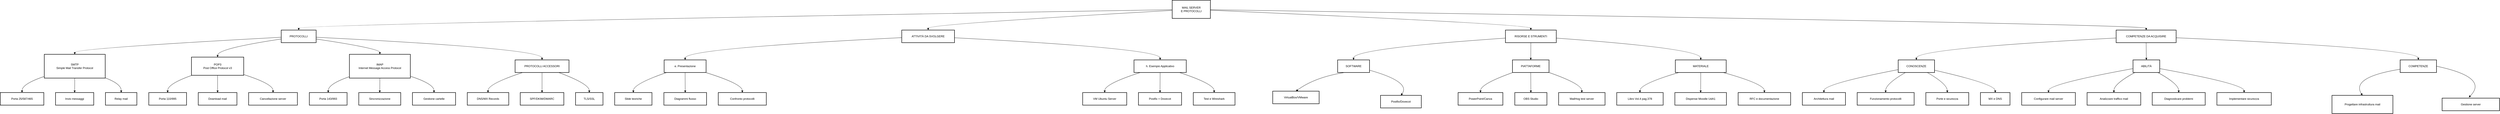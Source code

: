 <mxfile version="28.2.8">
  <diagram name="Pagina-1" id="DFlVhxMEMoTKHlJF9PO9">
    <mxGraphModel dx="1906" dy="971" grid="1" gridSize="10" guides="1" tooltips="1" connect="1" arrows="1" fold="1" page="1" pageScale="1" pageWidth="827" pageHeight="1169" math="0" shadow="0">
      <root>
        <mxCell id="0" />
        <mxCell id="1" parent="0" />
        <mxCell id="KONgexnpUvgXJjRVOLqW-131" value="MAIL SERVER&#xa;E PROTOCOLLI" style="whiteSpace=wrap;strokeWidth=2;" vertex="1" parent="1">
          <mxGeometry x="5021" y="240" width="163" height="78" as="geometry" />
        </mxCell>
        <mxCell id="KONgexnpUvgXJjRVOLqW-132" value="PROTOCOLLI" style="whiteSpace=wrap;strokeWidth=2;" vertex="1" parent="1">
          <mxGeometry x="1219" y="368" width="149" height="54" as="geometry" />
        </mxCell>
        <mxCell id="KONgexnpUvgXJjRVOLqW-133" value="SMTP&#xa;Simple Mail Transfer Protocol" style="whiteSpace=wrap;strokeWidth=2;" vertex="1" parent="1">
          <mxGeometry x="208" y="472" width="260" height="102" as="geometry" />
        </mxCell>
        <mxCell id="KONgexnpUvgXJjRVOLqW-134" value="Porta 25/587/465" style="whiteSpace=wrap;strokeWidth=2;" vertex="1" parent="1">
          <mxGeometry x="20" y="636" width="186" height="54" as="geometry" />
        </mxCell>
        <mxCell id="KONgexnpUvgXJjRVOLqW-135" value="Invio messaggi" style="whiteSpace=wrap;strokeWidth=2;" vertex="1" parent="1">
          <mxGeometry x="256" y="636" width="163" height="54" as="geometry" />
        </mxCell>
        <mxCell id="KONgexnpUvgXJjRVOLqW-136" value="Relay mail" style="whiteSpace=wrap;strokeWidth=2;" vertex="1" parent="1">
          <mxGeometry x="469" y="636" width="134" height="54" as="geometry" />
        </mxCell>
        <mxCell id="KONgexnpUvgXJjRVOLqW-137" value="POP3&#xa;Post Office Protocol v3" style="whiteSpace=wrap;strokeWidth=2;" vertex="1" parent="1">
          <mxGeometry x="836" y="484" width="223" height="78" as="geometry" />
        </mxCell>
        <mxCell id="KONgexnpUvgXJjRVOLqW-138" value="Porta 110/995" style="whiteSpace=wrap;strokeWidth=2;" vertex="1" parent="1">
          <mxGeometry x="654" y="636" width="161" height="54" as="geometry" />
        </mxCell>
        <mxCell id="KONgexnpUvgXJjRVOLqW-139" value="Download mail" style="whiteSpace=wrap;strokeWidth=2;" vertex="1" parent="1">
          <mxGeometry x="865" y="636" width="165" height="54" as="geometry" />
        </mxCell>
        <mxCell id="KONgexnpUvgXJjRVOLqW-140" value="Cancellazione server" style="whiteSpace=wrap;strokeWidth=2;" vertex="1" parent="1">
          <mxGeometry x="1080" y="636" width="208" height="54" as="geometry" />
        </mxCell>
        <mxCell id="KONgexnpUvgXJjRVOLqW-141" value="IMAP&#xa;Internet Message Access Protocol" style="whiteSpace=wrap;strokeWidth=2;" vertex="1" parent="1">
          <mxGeometry x="1510" y="472" width="260" height="102" as="geometry" />
        </mxCell>
        <mxCell id="KONgexnpUvgXJjRVOLqW-142" value="Porta 143/993" style="whiteSpace=wrap;strokeWidth=2;" vertex="1" parent="1">
          <mxGeometry x="1339" y="636" width="161" height="54" as="geometry" />
        </mxCell>
        <mxCell id="KONgexnpUvgXJjRVOLqW-143" value="Sincronizzazione" style="whiteSpace=wrap;strokeWidth=2;" vertex="1" parent="1">
          <mxGeometry x="1550" y="636" width="179" height="54" as="geometry" />
        </mxCell>
        <mxCell id="KONgexnpUvgXJjRVOLqW-144" value="Gestione cartelle" style="whiteSpace=wrap;strokeWidth=2;" vertex="1" parent="1">
          <mxGeometry x="1779" y="636" width="184" height="54" as="geometry" />
        </mxCell>
        <mxCell id="KONgexnpUvgXJjRVOLqW-145" value="PROTOCOLLI ACCESSORI" style="whiteSpace=wrap;strokeWidth=2;" vertex="1" parent="1">
          <mxGeometry x="2217" y="496" width="230" height="54" as="geometry" />
        </mxCell>
        <mxCell id="KONgexnpUvgXJjRVOLqW-146" value="DNS/MX Records" style="whiteSpace=wrap;strokeWidth=2;" vertex="1" parent="1">
          <mxGeometry x="2013" y="636" width="177" height="54" as="geometry" />
        </mxCell>
        <mxCell id="KONgexnpUvgXJjRVOLqW-147" value="SPF/DKIM/DMARC" style="whiteSpace=wrap;strokeWidth=2;" vertex="1" parent="1">
          <mxGeometry x="2239" y="636" width="186" height="54" as="geometry" />
        </mxCell>
        <mxCell id="KONgexnpUvgXJjRVOLqW-148" value="TLS/SSL" style="whiteSpace=wrap;strokeWidth=2;" vertex="1" parent="1">
          <mxGeometry x="2475" y="636" width="117" height="54" as="geometry" />
        </mxCell>
        <mxCell id="KONgexnpUvgXJjRVOLqW-149" value="ATTIVITÀ DA SVOLGERE" style="whiteSpace=wrap;strokeWidth=2;" vertex="1" parent="1">
          <mxGeometry x="3867" y="368" width="225" height="54" as="geometry" />
        </mxCell>
        <mxCell id="KONgexnpUvgXJjRVOLqW-150" value="e. Presentazione" style="whiteSpace=wrap;strokeWidth=2;" vertex="1" parent="1">
          <mxGeometry x="2853" y="496" width="179" height="54" as="geometry" />
        </mxCell>
        <mxCell id="KONgexnpUvgXJjRVOLqW-151" value="Slide teoriche" style="whiteSpace=wrap;strokeWidth=2;" vertex="1" parent="1">
          <mxGeometry x="2642" y="636" width="159" height="54" as="geometry" />
        </mxCell>
        <mxCell id="KONgexnpUvgXJjRVOLqW-152" value="Diagrammi flusso" style="whiteSpace=wrap;strokeWidth=2;" vertex="1" parent="1">
          <mxGeometry x="2852" y="636" width="182" height="54" as="geometry" />
        </mxCell>
        <mxCell id="KONgexnpUvgXJjRVOLqW-153" value="Confronto protocolli" style="whiteSpace=wrap;strokeWidth=2;" vertex="1" parent="1">
          <mxGeometry x="3084" y="636" width="205" height="54" as="geometry" />
        </mxCell>
        <mxCell id="KONgexnpUvgXJjRVOLqW-162" value="h. Esempio Applicativo" style="whiteSpace=wrap;strokeWidth=2;" vertex="1" parent="1">
          <mxGeometry x="4858" y="496" width="223" height="54" as="geometry" />
        </mxCell>
        <mxCell id="KONgexnpUvgXJjRVOLqW-163" value="VM Ubuntu Server" style="whiteSpace=wrap;strokeWidth=2;" vertex="1" parent="1">
          <mxGeometry x="4639" y="636" width="188" height="54" as="geometry" />
        </mxCell>
        <mxCell id="KONgexnpUvgXJjRVOLqW-164" value="Postfix + Dovecot" style="whiteSpace=wrap;strokeWidth=2;" vertex="1" parent="1">
          <mxGeometry x="4877" y="636" width="184" height="54" as="geometry" />
        </mxCell>
        <mxCell id="KONgexnpUvgXJjRVOLqW-165" value="Test e Wireshark" style="whiteSpace=wrap;strokeWidth=2;" vertex="1" parent="1">
          <mxGeometry x="5111" y="636" width="178" height="54" as="geometry" />
        </mxCell>
        <mxCell id="KONgexnpUvgXJjRVOLqW-166" value="RISORSE E STRUMENTI" style="whiteSpace=wrap;strokeWidth=2;" vertex="1" parent="1">
          <mxGeometry x="6443" y="368" width="217" height="54" as="geometry" />
        </mxCell>
        <mxCell id="KONgexnpUvgXJjRVOLqW-167" value="SOFTWARE" style="whiteSpace=wrap;strokeWidth=2;" vertex="1" parent="1">
          <mxGeometry x="5727" y="496" width="136" height="54" as="geometry" />
        </mxCell>
        <mxCell id="KONgexnpUvgXJjRVOLqW-169" value="VirtualBox/VMware" style="whiteSpace=wrap;strokeWidth=2;" vertex="1" parent="1">
          <mxGeometry x="5450" y="630" width="198" height="54" as="geometry" />
        </mxCell>
        <mxCell id="KONgexnpUvgXJjRVOLqW-171" value="Postfix/Dovecot" style="whiteSpace=wrap;strokeWidth=2;" vertex="1" parent="1">
          <mxGeometry x="5910" y="648" width="174" height="54" as="geometry" />
        </mxCell>
        <mxCell id="KONgexnpUvgXJjRVOLqW-172" value="PIATTAFORME" style="whiteSpace=wrap;strokeWidth=2;" vertex="1" parent="1">
          <mxGeometry x="6473" y="496" width="156" height="54" as="geometry" />
        </mxCell>
        <mxCell id="KONgexnpUvgXJjRVOLqW-173" value="PowerPoint/Canva" style="whiteSpace=wrap;strokeWidth=2;" vertex="1" parent="1">
          <mxGeometry x="6241" y="636" width="191" height="54" as="geometry" />
        </mxCell>
        <mxCell id="KONgexnpUvgXJjRVOLqW-174" value="OBS Studio" style="whiteSpace=wrap;strokeWidth=2;" vertex="1" parent="1">
          <mxGeometry x="6483" y="636" width="137" height="54" as="geometry" />
        </mxCell>
        <mxCell id="KONgexnpUvgXJjRVOLqW-175" value="MailHog test server" style="whiteSpace=wrap;strokeWidth=2;" vertex="1" parent="1">
          <mxGeometry x="6670" y="636" width="198" height="54" as="geometry" />
        </mxCell>
        <mxCell id="KONgexnpUvgXJjRVOLqW-176" value="MATERIALE" style="whiteSpace=wrap;strokeWidth=2;" vertex="1" parent="1">
          <mxGeometry x="7168" y="496" width="217" height="54" as="geometry" />
        </mxCell>
        <mxCell id="KONgexnpUvgXJjRVOLqW-177" value="Libro Vol.4 pag.378" style="whiteSpace=wrap;strokeWidth=2;" vertex="1" parent="1">
          <mxGeometry x="6918" y="636" width="198" height="54" as="geometry" />
        </mxCell>
        <mxCell id="KONgexnpUvgXJjRVOLqW-178" value="Dispense Moodle UdA1" style="whiteSpace=wrap;strokeWidth=2;" vertex="1" parent="1">
          <mxGeometry x="7166" y="636" width="220" height="54" as="geometry" />
        </mxCell>
        <mxCell id="KONgexnpUvgXJjRVOLqW-179" value="RFC e documentazione" style="whiteSpace=wrap;strokeWidth=2;" vertex="1" parent="1">
          <mxGeometry x="7436" y="636" width="224" height="54" as="geometry" />
        </mxCell>
        <mxCell id="KONgexnpUvgXJjRVOLqW-180" value="COMPETENZE DA ACQUISIRE" style="whiteSpace=wrap;strokeWidth=2;" vertex="1" parent="1">
          <mxGeometry x="9049" y="368" width="256" height="54" as="geometry" />
        </mxCell>
        <mxCell id="KONgexnpUvgXJjRVOLqW-181" value="CONOSCENZE" style="whiteSpace=wrap;strokeWidth=2;" vertex="1" parent="1">
          <mxGeometry x="8119" y="496" width="155" height="54" as="geometry" />
        </mxCell>
        <mxCell id="KONgexnpUvgXJjRVOLqW-182" value="Architettura mail" style="whiteSpace=wrap;strokeWidth=2;" vertex="1" parent="1">
          <mxGeometry x="7710" y="636" width="184" height="54" as="geometry" />
        </mxCell>
        <mxCell id="KONgexnpUvgXJjRVOLqW-183" value="Funzionamento protocolli" style="whiteSpace=wrap;strokeWidth=2;" vertex="1" parent="1">
          <mxGeometry x="7944" y="636" width="243" height="54" as="geometry" />
        </mxCell>
        <mxCell id="KONgexnpUvgXJjRVOLqW-184" value="Porte e sicurezza" style="whiteSpace=wrap;strokeWidth=2;" vertex="1" parent="1">
          <mxGeometry x="8237" y="636" width="183" height="54" as="geometry" />
        </mxCell>
        <mxCell id="KONgexnpUvgXJjRVOLqW-185" value="MX e DNS" style="whiteSpace=wrap;strokeWidth=2;" vertex="1" parent="1">
          <mxGeometry x="8470" y="636" width="126" height="54" as="geometry" />
        </mxCell>
        <mxCell id="KONgexnpUvgXJjRVOLqW-186" value="ABILITÀ" style="whiteSpace=wrap;strokeWidth=2;" vertex="1" parent="1">
          <mxGeometry x="9121" y="496" width="114" height="54" as="geometry" />
        </mxCell>
        <mxCell id="KONgexnpUvgXJjRVOLqW-187" value="Configurare mail server" style="whiteSpace=wrap;strokeWidth=2;" vertex="1" parent="1">
          <mxGeometry x="8646" y="636" width="229" height="54" as="geometry" />
        </mxCell>
        <mxCell id="KONgexnpUvgXJjRVOLqW-188" value="Analizzare traffico mail" style="whiteSpace=wrap;strokeWidth=2;" vertex="1" parent="1">
          <mxGeometry x="8925" y="636" width="229" height="54" as="geometry" />
        </mxCell>
        <mxCell id="KONgexnpUvgXJjRVOLqW-189" value="Diagnosticare problemi" style="whiteSpace=wrap;strokeWidth=2;" vertex="1" parent="1">
          <mxGeometry x="9203" y="636" width="226" height="54" as="geometry" />
        </mxCell>
        <mxCell id="KONgexnpUvgXJjRVOLqW-190" value="Implementare sicurezza" style="whiteSpace=wrap;strokeWidth=2;" vertex="1" parent="1">
          <mxGeometry x="9479" y="636" width="232" height="54" as="geometry" />
        </mxCell>
        <mxCell id="KONgexnpUvgXJjRVOLqW-191" value="COMPETENZE" style="whiteSpace=wrap;strokeWidth=2;" vertex="1" parent="1">
          <mxGeometry x="10261" y="496" width="155" height="54" as="geometry" />
        </mxCell>
        <mxCell id="KONgexnpUvgXJjRVOLqW-192" value="Progettare infrastruttura mail" style="whiteSpace=wrap;strokeWidth=2;" vertex="1" parent="1">
          <mxGeometry x="9970" y="648" width="260" height="78" as="geometry" />
        </mxCell>
        <mxCell id="KONgexnpUvgXJjRVOLqW-193" value="Gestione server" style="whiteSpace=wrap;strokeWidth=2;" vertex="1" parent="1">
          <mxGeometry x="10440" y="660" width="245" height="54" as="geometry" />
        </mxCell>
        <mxCell id="KONgexnpUvgXJjRVOLqW-196" value="" style="curved=1;startArrow=none;endArrow=block;exitX=0;exitY=0.52;entryX=0.5;entryY=0;rounded=0;" edge="1" parent="1" source="KONgexnpUvgXJjRVOLqW-131" target="KONgexnpUvgXJjRVOLqW-132">
          <mxGeometry relative="1" as="geometry">
            <Array as="points">
              <mxPoint x="1294" y="343" />
            </Array>
          </mxGeometry>
        </mxCell>
        <mxCell id="KONgexnpUvgXJjRVOLqW-197" value="" style="curved=1;startArrow=none;endArrow=block;exitX=0;exitY=0.57;entryX=0.5;entryY=0;rounded=0;" edge="1" parent="1" source="KONgexnpUvgXJjRVOLqW-132" target="KONgexnpUvgXJjRVOLqW-133">
          <mxGeometry relative="1" as="geometry">
            <Array as="points">
              <mxPoint x="338" y="447" />
            </Array>
          </mxGeometry>
        </mxCell>
        <mxCell id="KONgexnpUvgXJjRVOLqW-198" value="" style="curved=1;startArrow=none;endArrow=block;exitX=0;exitY=0.93;entryX=0.5;entryY=0;rounded=0;" edge="1" parent="1" source="KONgexnpUvgXJjRVOLqW-133" target="KONgexnpUvgXJjRVOLqW-134">
          <mxGeometry relative="1" as="geometry">
            <Array as="points">
              <mxPoint x="113" y="599" />
            </Array>
          </mxGeometry>
        </mxCell>
        <mxCell id="KONgexnpUvgXJjRVOLqW-199" value="" style="curved=1;startArrow=none;endArrow=block;exitX=0.5;exitY=1;entryX=0.5;entryY=0;rounded=0;" edge="1" parent="1" source="KONgexnpUvgXJjRVOLqW-133" target="KONgexnpUvgXJjRVOLqW-135">
          <mxGeometry relative="1" as="geometry">
            <Array as="points" />
          </mxGeometry>
        </mxCell>
        <mxCell id="KONgexnpUvgXJjRVOLqW-200" value="" style="curved=1;startArrow=none;endArrow=block;exitX=1;exitY=0.99;entryX=0.5;entryY=0;rounded=0;" edge="1" parent="1" source="KONgexnpUvgXJjRVOLqW-133" target="KONgexnpUvgXJjRVOLqW-136">
          <mxGeometry relative="1" as="geometry">
            <Array as="points">
              <mxPoint x="537" y="599" />
            </Array>
          </mxGeometry>
        </mxCell>
        <mxCell id="KONgexnpUvgXJjRVOLqW-201" value="" style="curved=1;startArrow=none;endArrow=block;exitX=0;exitY=0.71;entryX=0.5;entryY=0;rounded=0;" edge="1" parent="1" source="KONgexnpUvgXJjRVOLqW-132" target="KONgexnpUvgXJjRVOLqW-137">
          <mxGeometry relative="1" as="geometry">
            <Array as="points">
              <mxPoint x="948" y="447" />
            </Array>
          </mxGeometry>
        </mxCell>
        <mxCell id="KONgexnpUvgXJjRVOLqW-202" value="" style="curved=1;startArrow=none;endArrow=block;exitX=0.01;exitY=1;entryX=0.5;entryY=0;rounded=0;" edge="1" parent="1" source="KONgexnpUvgXJjRVOLqW-137" target="KONgexnpUvgXJjRVOLqW-138">
          <mxGeometry relative="1" as="geometry">
            <Array as="points">
              <mxPoint x="734" y="599" />
            </Array>
          </mxGeometry>
        </mxCell>
        <mxCell id="KONgexnpUvgXJjRVOLqW-203" value="" style="curved=1;startArrow=none;endArrow=block;exitX=0.5;exitY=1;entryX=0.5;entryY=0;rounded=0;" edge="1" parent="1" source="KONgexnpUvgXJjRVOLqW-137" target="KONgexnpUvgXJjRVOLqW-139">
          <mxGeometry relative="1" as="geometry">
            <Array as="points" />
          </mxGeometry>
        </mxCell>
        <mxCell id="KONgexnpUvgXJjRVOLqW-204" value="" style="curved=1;startArrow=none;endArrow=block;exitX=1;exitY=0.96;entryX=0.5;entryY=0;rounded=0;" edge="1" parent="1" source="KONgexnpUvgXJjRVOLqW-137" target="KONgexnpUvgXJjRVOLqW-140">
          <mxGeometry relative="1" as="geometry">
            <Array as="points">
              <mxPoint x="1185" y="599" />
            </Array>
          </mxGeometry>
        </mxCell>
        <mxCell id="KONgexnpUvgXJjRVOLqW-205" value="" style="curved=1;startArrow=none;endArrow=block;exitX=1;exitY=0.71;entryX=0.5;entryY=0;rounded=0;" edge="1" parent="1" source="KONgexnpUvgXJjRVOLqW-132" target="KONgexnpUvgXJjRVOLqW-141">
          <mxGeometry relative="1" as="geometry">
            <Array as="points">
              <mxPoint x="1640" y="447" />
            </Array>
          </mxGeometry>
        </mxCell>
        <mxCell id="KONgexnpUvgXJjRVOLqW-206" value="" style="curved=1;startArrow=none;endArrow=block;exitX=0;exitY=0.94;entryX=0.5;entryY=0;rounded=0;" edge="1" parent="1" source="KONgexnpUvgXJjRVOLqW-141" target="KONgexnpUvgXJjRVOLqW-142">
          <mxGeometry relative="1" as="geometry">
            <Array as="points">
              <mxPoint x="1420" y="599" />
            </Array>
          </mxGeometry>
        </mxCell>
        <mxCell id="KONgexnpUvgXJjRVOLqW-207" value="" style="curved=1;startArrow=none;endArrow=block;exitX=0.5;exitY=1;entryX=0.5;entryY=0;rounded=0;" edge="1" parent="1" source="KONgexnpUvgXJjRVOLqW-141" target="KONgexnpUvgXJjRVOLqW-143">
          <mxGeometry relative="1" as="geometry">
            <Array as="points" />
          </mxGeometry>
        </mxCell>
        <mxCell id="KONgexnpUvgXJjRVOLqW-208" value="" style="curved=1;startArrow=none;endArrow=block;exitX=1;exitY=0.92;entryX=0.5;entryY=0;rounded=0;" edge="1" parent="1" source="KONgexnpUvgXJjRVOLqW-141" target="KONgexnpUvgXJjRVOLqW-144">
          <mxGeometry relative="1" as="geometry">
            <Array as="points">
              <mxPoint x="1871" y="599" />
            </Array>
          </mxGeometry>
        </mxCell>
        <mxCell id="KONgexnpUvgXJjRVOLqW-209" value="" style="curved=1;startArrow=none;endArrow=block;exitX=1;exitY=0.57;entryX=0.5;entryY=0;rounded=0;" edge="1" parent="1" source="KONgexnpUvgXJjRVOLqW-132" target="KONgexnpUvgXJjRVOLqW-145">
          <mxGeometry relative="1" as="geometry">
            <Array as="points">
              <mxPoint x="2332" y="447" />
            </Array>
          </mxGeometry>
        </mxCell>
        <mxCell id="KONgexnpUvgXJjRVOLqW-210" value="" style="curved=1;startArrow=none;endArrow=block;exitX=0.14;exitY=1;entryX=0.5;entryY=0;rounded=0;" edge="1" parent="1" source="KONgexnpUvgXJjRVOLqW-145" target="KONgexnpUvgXJjRVOLqW-146">
          <mxGeometry relative="1" as="geometry">
            <Array as="points">
              <mxPoint x="2101" y="599" />
            </Array>
          </mxGeometry>
        </mxCell>
        <mxCell id="KONgexnpUvgXJjRVOLqW-211" value="" style="curved=1;startArrow=none;endArrow=block;exitX=0.5;exitY=1;entryX=0.5;entryY=0;rounded=0;" edge="1" parent="1" source="KONgexnpUvgXJjRVOLqW-145" target="KONgexnpUvgXJjRVOLqW-147">
          <mxGeometry relative="1" as="geometry">
            <Array as="points" />
          </mxGeometry>
        </mxCell>
        <mxCell id="KONgexnpUvgXJjRVOLqW-212" value="" style="curved=1;startArrow=none;endArrow=block;exitX=0.81;exitY=1;entryX=0.5;entryY=0;rounded=0;" edge="1" parent="1" source="KONgexnpUvgXJjRVOLqW-145" target="KONgexnpUvgXJjRVOLqW-148">
          <mxGeometry relative="1" as="geometry">
            <Array as="points">
              <mxPoint x="2534" y="599" />
            </Array>
          </mxGeometry>
        </mxCell>
        <mxCell id="KONgexnpUvgXJjRVOLqW-213" value="" style="curved=1;startArrow=none;endArrow=block;exitX=0;exitY=0.56;entryX=0.5;entryY=0;rounded=0;" edge="1" parent="1" source="KONgexnpUvgXJjRVOLqW-131" target="KONgexnpUvgXJjRVOLqW-149">
          <mxGeometry relative="1" as="geometry">
            <Array as="points">
              <mxPoint x="3980" y="343" />
            </Array>
          </mxGeometry>
        </mxCell>
        <mxCell id="KONgexnpUvgXJjRVOLqW-214" value="" style="curved=1;startArrow=none;endArrow=block;exitX=0;exitY=0.6;entryX=0.5;entryY=0;rounded=0;" edge="1" parent="1" source="KONgexnpUvgXJjRVOLqW-149" target="KONgexnpUvgXJjRVOLqW-150">
          <mxGeometry relative="1" as="geometry">
            <Array as="points">
              <mxPoint x="2943" y="447" />
            </Array>
          </mxGeometry>
        </mxCell>
        <mxCell id="KONgexnpUvgXJjRVOLqW-215" value="" style="curved=1;startArrow=none;endArrow=block;exitX=0.06;exitY=1;entryX=0.5;entryY=0;rounded=0;" edge="1" parent="1" source="KONgexnpUvgXJjRVOLqW-150" target="KONgexnpUvgXJjRVOLqW-151">
          <mxGeometry relative="1" as="geometry">
            <Array as="points">
              <mxPoint x="2722" y="599" />
            </Array>
          </mxGeometry>
        </mxCell>
        <mxCell id="KONgexnpUvgXJjRVOLqW-216" value="" style="curved=1;startArrow=none;endArrow=block;exitX=0.5;exitY=1;entryX=0.5;entryY=0;rounded=0;" edge="1" parent="1" source="KONgexnpUvgXJjRVOLqW-150" target="KONgexnpUvgXJjRVOLqW-152">
          <mxGeometry relative="1" as="geometry">
            <Array as="points" />
          </mxGeometry>
        </mxCell>
        <mxCell id="KONgexnpUvgXJjRVOLqW-217" value="" style="curved=1;startArrow=none;endArrow=block;exitX=0.99;exitY=1;entryX=0.5;entryY=0;rounded=0;" edge="1" parent="1" source="KONgexnpUvgXJjRVOLqW-150" target="KONgexnpUvgXJjRVOLqW-153">
          <mxGeometry relative="1" as="geometry">
            <Array as="points">
              <mxPoint x="3187" y="599" />
            </Array>
          </mxGeometry>
        </mxCell>
        <mxCell id="KONgexnpUvgXJjRVOLqW-226" value="" style="curved=1;startArrow=none;endArrow=block;exitX=1;exitY=0.61;entryX=0.5;entryY=0;rounded=0;" edge="1" parent="1" source="KONgexnpUvgXJjRVOLqW-149" target="KONgexnpUvgXJjRVOLqW-162">
          <mxGeometry relative="1" as="geometry">
            <Array as="points">
              <mxPoint x="4969" y="447" />
            </Array>
          </mxGeometry>
        </mxCell>
        <mxCell id="KONgexnpUvgXJjRVOLqW-227" value="" style="curved=1;startArrow=none;endArrow=block;exitX=0.12;exitY=1;entryX=0.5;entryY=0;rounded=0;" edge="1" parent="1" source="KONgexnpUvgXJjRVOLqW-162" target="KONgexnpUvgXJjRVOLqW-163">
          <mxGeometry relative="1" as="geometry">
            <Array as="points">
              <mxPoint x="4733" y="599" />
            </Array>
          </mxGeometry>
        </mxCell>
        <mxCell id="KONgexnpUvgXJjRVOLqW-228" value="" style="curved=1;startArrow=none;endArrow=block;exitX=0.5;exitY=1;entryX=0.5;entryY=0;rounded=0;" edge="1" parent="1" source="KONgexnpUvgXJjRVOLqW-162" target="KONgexnpUvgXJjRVOLqW-164">
          <mxGeometry relative="1" as="geometry">
            <Array as="points" />
          </mxGeometry>
        </mxCell>
        <mxCell id="KONgexnpUvgXJjRVOLqW-229" value="" style="curved=1;startArrow=none;endArrow=block;exitX=0.87;exitY=1;entryX=0.5;entryY=0;rounded=0;" edge="1" parent="1" source="KONgexnpUvgXJjRVOLqW-162" target="KONgexnpUvgXJjRVOLqW-165">
          <mxGeometry relative="1" as="geometry">
            <Array as="points">
              <mxPoint x="5200" y="599" />
            </Array>
          </mxGeometry>
        </mxCell>
        <mxCell id="KONgexnpUvgXJjRVOLqW-230" value="" style="curved=1;startArrow=none;endArrow=block;exitX=1;exitY=0.55;entryX=0.5;entryY=0;rounded=0;" edge="1" parent="1" source="KONgexnpUvgXJjRVOLqW-131" target="KONgexnpUvgXJjRVOLqW-166">
          <mxGeometry relative="1" as="geometry">
            <Array as="points">
              <mxPoint x="6551" y="343" />
            </Array>
          </mxGeometry>
        </mxCell>
        <mxCell id="KONgexnpUvgXJjRVOLqW-231" value="" style="curved=1;startArrow=none;endArrow=block;exitX=0;exitY=0.64;entryX=0.5;entryY=0;rounded=0;" edge="1" parent="1" source="KONgexnpUvgXJjRVOLqW-166" target="KONgexnpUvgXJjRVOLqW-167">
          <mxGeometry relative="1" as="geometry">
            <Array as="points">
              <mxPoint x="5794" y="447" />
            </Array>
          </mxGeometry>
        </mxCell>
        <mxCell id="KONgexnpUvgXJjRVOLqW-233" value="" style="curved=1;startArrow=none;endArrow=block;exitX=0.22;exitY=1;entryX=0.5;entryY=0;rounded=0;" edge="1" parent="1" source="KONgexnpUvgXJjRVOLqW-167" target="KONgexnpUvgXJjRVOLqW-169">
          <mxGeometry relative="1" as="geometry">
            <Array as="points">
              <mxPoint x="5630" y="570" />
            </Array>
          </mxGeometry>
        </mxCell>
        <mxCell id="KONgexnpUvgXJjRVOLqW-235" value="" style="curved=1;startArrow=none;endArrow=block;exitX=0.99;exitY=0.81;entryX=0.5;entryY=0;rounded=0;" edge="1" parent="1" source="KONgexnpUvgXJjRVOLqW-167" target="KONgexnpUvgXJjRVOLqW-171">
          <mxGeometry relative="1" as="geometry">
            <Array as="points">
              <mxPoint x="6040" y="590" />
            </Array>
          </mxGeometry>
        </mxCell>
        <mxCell id="KONgexnpUvgXJjRVOLqW-236" value="" style="curved=1;startArrow=none;endArrow=block;exitX=0.5;exitY=1;entryX=0.5;entryY=0;rounded=0;" edge="1" parent="1" source="KONgexnpUvgXJjRVOLqW-166" target="KONgexnpUvgXJjRVOLqW-172">
          <mxGeometry relative="1" as="geometry">
            <Array as="points" />
          </mxGeometry>
        </mxCell>
        <mxCell id="KONgexnpUvgXJjRVOLqW-237" value="" style="curved=1;startArrow=none;endArrow=block;exitX=0.01;exitY=1;entryX=0.5;entryY=0;rounded=0;" edge="1" parent="1" source="KONgexnpUvgXJjRVOLqW-172" target="KONgexnpUvgXJjRVOLqW-173">
          <mxGeometry relative="1" as="geometry">
            <Array as="points">
              <mxPoint x="6337" y="599" />
            </Array>
          </mxGeometry>
        </mxCell>
        <mxCell id="KONgexnpUvgXJjRVOLqW-238" value="" style="curved=1;startArrow=none;endArrow=block;exitX=0.5;exitY=1;entryX=0.5;entryY=0;rounded=0;" edge="1" parent="1" source="KONgexnpUvgXJjRVOLqW-172" target="KONgexnpUvgXJjRVOLqW-174">
          <mxGeometry relative="1" as="geometry">
            <Array as="points" />
          </mxGeometry>
        </mxCell>
        <mxCell id="KONgexnpUvgXJjRVOLqW-239" value="" style="curved=1;startArrow=none;endArrow=block;exitX=1;exitY=1;entryX=0.5;entryY=0;rounded=0;" edge="1" parent="1" source="KONgexnpUvgXJjRVOLqW-172" target="KONgexnpUvgXJjRVOLqW-175">
          <mxGeometry relative="1" as="geometry">
            <Array as="points">
              <mxPoint x="6769" y="599" />
            </Array>
          </mxGeometry>
        </mxCell>
        <mxCell id="KONgexnpUvgXJjRVOLqW-240" value="" style="curved=1;startArrow=none;endArrow=block;exitX=1;exitY=0.64;entryX=0.5;entryY=0;rounded=0;" edge="1" parent="1" source="KONgexnpUvgXJjRVOLqW-166" target="KONgexnpUvgXJjRVOLqW-176">
          <mxGeometry relative="1" as="geometry">
            <Array as="points">
              <mxPoint x="7276" y="447" />
            </Array>
          </mxGeometry>
        </mxCell>
        <mxCell id="KONgexnpUvgXJjRVOLqW-241" value="" style="curved=1;startArrow=none;endArrow=block;exitX=0.07;exitY=1;entryX=0.5;entryY=0;rounded=0;" edge="1" parent="1" source="KONgexnpUvgXJjRVOLqW-176" target="KONgexnpUvgXJjRVOLqW-177">
          <mxGeometry relative="1" as="geometry">
            <Array as="points">
              <mxPoint x="7017" y="599" />
            </Array>
          </mxGeometry>
        </mxCell>
        <mxCell id="KONgexnpUvgXJjRVOLqW-242" value="" style="curved=1;startArrow=none;endArrow=block;exitX=0.5;exitY=1;entryX=0.5;entryY=0;rounded=0;" edge="1" parent="1" source="KONgexnpUvgXJjRVOLqW-176" target="KONgexnpUvgXJjRVOLqW-178">
          <mxGeometry relative="1" as="geometry">
            <Array as="points" />
          </mxGeometry>
        </mxCell>
        <mxCell id="KONgexnpUvgXJjRVOLqW-243" value="" style="curved=1;startArrow=none;endArrow=block;exitX=0.94;exitY=1;entryX=0.5;entryY=0;rounded=0;" edge="1" parent="1" source="KONgexnpUvgXJjRVOLqW-176" target="KONgexnpUvgXJjRVOLqW-179">
          <mxGeometry relative="1" as="geometry">
            <Array as="points">
              <mxPoint x="7548" y="599" />
            </Array>
          </mxGeometry>
        </mxCell>
        <mxCell id="KONgexnpUvgXJjRVOLqW-244" value="" style="curved=1;startArrow=none;endArrow=block;exitX=1;exitY=0.52;entryX=0.5;entryY=0;rounded=0;" edge="1" parent="1" source="KONgexnpUvgXJjRVOLqW-131" target="KONgexnpUvgXJjRVOLqW-180">
          <mxGeometry relative="1" as="geometry">
            <Array as="points">
              <mxPoint x="9178" y="343" />
            </Array>
          </mxGeometry>
        </mxCell>
        <mxCell id="KONgexnpUvgXJjRVOLqW-245" value="" style="curved=1;startArrow=none;endArrow=block;exitX=0;exitY=0.63;entryX=0.5;entryY=0;rounded=0;" edge="1" parent="1" source="KONgexnpUvgXJjRVOLqW-180" target="KONgexnpUvgXJjRVOLqW-181">
          <mxGeometry relative="1" as="geometry">
            <Array as="points">
              <mxPoint x="8197" y="447" />
            </Array>
          </mxGeometry>
        </mxCell>
        <mxCell id="KONgexnpUvgXJjRVOLqW-246" value="" style="curved=1;startArrow=none;endArrow=block;exitX=0;exitY=0.77;entryX=0.5;entryY=0;rounded=0;" edge="1" parent="1" source="KONgexnpUvgXJjRVOLqW-181" target="KONgexnpUvgXJjRVOLqW-182">
          <mxGeometry relative="1" as="geometry">
            <Array as="points">
              <mxPoint x="7802" y="599" />
            </Array>
          </mxGeometry>
        </mxCell>
        <mxCell id="KONgexnpUvgXJjRVOLqW-247" value="" style="curved=1;startArrow=none;endArrow=block;exitX=0.2;exitY=1;entryX=0.5;entryY=0;rounded=0;" edge="1" parent="1" source="KONgexnpUvgXJjRVOLqW-181" target="KONgexnpUvgXJjRVOLqW-183">
          <mxGeometry relative="1" as="geometry">
            <Array as="points">
              <mxPoint x="8065" y="599" />
            </Array>
          </mxGeometry>
        </mxCell>
        <mxCell id="KONgexnpUvgXJjRVOLqW-248" value="" style="curved=1;startArrow=none;endArrow=block;exitX=0.8;exitY=1;entryX=0.5;entryY=0;rounded=0;" edge="1" parent="1" source="KONgexnpUvgXJjRVOLqW-181" target="KONgexnpUvgXJjRVOLqW-184">
          <mxGeometry relative="1" as="geometry">
            <Array as="points">
              <mxPoint x="8328" y="599" />
            </Array>
          </mxGeometry>
        </mxCell>
        <mxCell id="KONgexnpUvgXJjRVOLqW-249" value="" style="curved=1;startArrow=none;endArrow=block;exitX=1;exitY=0.82;entryX=0.5;entryY=0;rounded=0;" edge="1" parent="1" source="KONgexnpUvgXJjRVOLqW-181" target="KONgexnpUvgXJjRVOLqW-185">
          <mxGeometry relative="1" as="geometry">
            <Array as="points">
              <mxPoint x="8533" y="599" />
            </Array>
          </mxGeometry>
        </mxCell>
        <mxCell id="KONgexnpUvgXJjRVOLqW-250" value="" style="curved=1;startArrow=none;endArrow=block;exitX=0.5;exitY=1;entryX=0.5;entryY=0;rounded=0;" edge="1" parent="1" source="KONgexnpUvgXJjRVOLqW-180" target="KONgexnpUvgXJjRVOLqW-186">
          <mxGeometry relative="1" as="geometry">
            <Array as="points" />
          </mxGeometry>
        </mxCell>
        <mxCell id="KONgexnpUvgXJjRVOLqW-251" value="" style="curved=1;startArrow=none;endArrow=block;exitX=0;exitY=0.69;entryX=0.5;entryY=0;rounded=0;" edge="1" parent="1" source="KONgexnpUvgXJjRVOLqW-186" target="KONgexnpUvgXJjRVOLqW-187">
          <mxGeometry relative="1" as="geometry">
            <Array as="points">
              <mxPoint x="8760" y="599" />
            </Array>
          </mxGeometry>
        </mxCell>
        <mxCell id="KONgexnpUvgXJjRVOLqW-252" value="" style="curved=1;startArrow=none;endArrow=block;exitX=0.07;exitY=1;entryX=0.5;entryY=0;rounded=0;" edge="1" parent="1" source="KONgexnpUvgXJjRVOLqW-186" target="KONgexnpUvgXJjRVOLqW-188">
          <mxGeometry relative="1" as="geometry">
            <Array as="points">
              <mxPoint x="9039" y="599" />
            </Array>
          </mxGeometry>
        </mxCell>
        <mxCell id="KONgexnpUvgXJjRVOLqW-253" value="" style="curved=1;startArrow=none;endArrow=block;exitX=0.93;exitY=1;entryX=0.5;entryY=0;rounded=0;" edge="1" parent="1" source="KONgexnpUvgXJjRVOLqW-186" target="KONgexnpUvgXJjRVOLqW-189">
          <mxGeometry relative="1" as="geometry">
            <Array as="points">
              <mxPoint x="9316" y="599" />
            </Array>
          </mxGeometry>
        </mxCell>
        <mxCell id="KONgexnpUvgXJjRVOLqW-254" value="" style="curved=1;startArrow=none;endArrow=block;exitX=1;exitY=0.69;entryX=0.5;entryY=0;rounded=0;" edge="1" parent="1" source="KONgexnpUvgXJjRVOLqW-186" target="KONgexnpUvgXJjRVOLqW-190">
          <mxGeometry relative="1" as="geometry">
            <Array as="points">
              <mxPoint x="9595" y="599" />
            </Array>
          </mxGeometry>
        </mxCell>
        <mxCell id="KONgexnpUvgXJjRVOLqW-255" value="" style="curved=1;startArrow=none;endArrow=block;exitX=1;exitY=0.61;entryX=0.5;entryY=0;rounded=0;" edge="1" parent="1" source="KONgexnpUvgXJjRVOLqW-180" target="KONgexnpUvgXJjRVOLqW-191">
          <mxGeometry relative="1" as="geometry">
            <Array as="points">
              <mxPoint x="10338" y="447" />
            </Array>
          </mxGeometry>
        </mxCell>
        <mxCell id="KONgexnpUvgXJjRVOLqW-256" value="" style="curved=1;startArrow=none;endArrow=block;exitX=0;exitY=0.74;entryX=0.5;entryY=0;rounded=0;" edge="1" parent="1" source="KONgexnpUvgXJjRVOLqW-191" target="KONgexnpUvgXJjRVOLqW-192">
          <mxGeometry relative="1" as="geometry">
            <Array as="points">
              <mxPoint x="10050" y="570" />
            </Array>
          </mxGeometry>
        </mxCell>
        <mxCell id="KONgexnpUvgXJjRVOLqW-257" value="" style="curved=1;startArrow=none;endArrow=block;exitX=1;exitY=0.5;rounded=0;exitDx=0;exitDy=0;entryX=0.465;entryY=-0.064;entryDx=0;entryDy=0;entryPerimeter=0;" edge="1" parent="1" source="KONgexnpUvgXJjRVOLqW-191" target="KONgexnpUvgXJjRVOLqW-193">
          <mxGeometry relative="1" as="geometry">
            <Array as="points">
              <mxPoint x="10640" y="570" />
            </Array>
            <mxPoint x="10330" y="630" as="targetPoint" />
          </mxGeometry>
        </mxCell>
      </root>
    </mxGraphModel>
  </diagram>
</mxfile>
